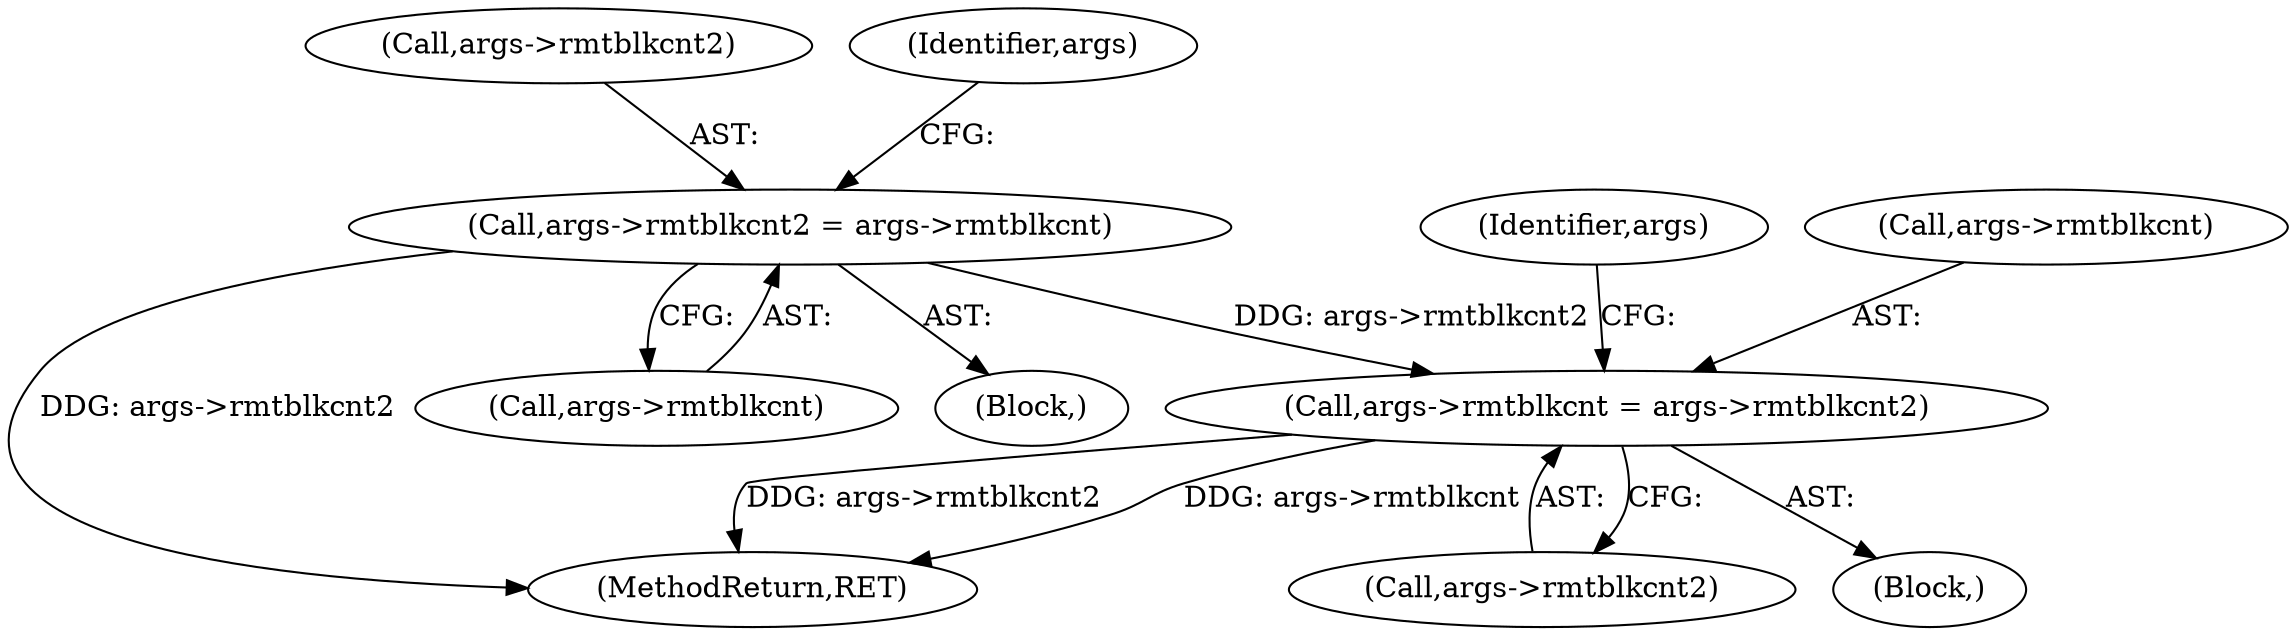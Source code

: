 digraph "0_linux_8275cdd0e7ac550dcce2b3ef6d2fb3b808c1ae59_0@pointer" {
"1000235" [label="(Call,args->rmtblkcnt2 = args->rmtblkcnt)"];
"1000406" [label="(Call,args->rmtblkcnt = args->rmtblkcnt2)"];
"1000410" [label="(Call,args->rmtblkcnt2)"];
"1000538" [label="(MethodReturn,RET)"];
"1000406" [label="(Call,args->rmtblkcnt = args->rmtblkcnt2)"];
"1000236" [label="(Call,args->rmtblkcnt2)"];
"1000244" [label="(Identifier,args)"];
"1000239" [label="(Call,args->rmtblkcnt)"];
"1000192" [label="(Block,)"];
"1000407" [label="(Call,args->rmtblkcnt)"];
"1000235" [label="(Call,args->rmtblkcnt2 = args->rmtblkcnt)"];
"1000376" [label="(Block,)"];
"1000415" [label="(Identifier,args)"];
"1000235" -> "1000192"  [label="AST: "];
"1000235" -> "1000239"  [label="CFG: "];
"1000236" -> "1000235"  [label="AST: "];
"1000239" -> "1000235"  [label="AST: "];
"1000244" -> "1000235"  [label="CFG: "];
"1000235" -> "1000538"  [label="DDG: args->rmtblkcnt2"];
"1000235" -> "1000406"  [label="DDG: args->rmtblkcnt2"];
"1000406" -> "1000376"  [label="AST: "];
"1000406" -> "1000410"  [label="CFG: "];
"1000407" -> "1000406"  [label="AST: "];
"1000410" -> "1000406"  [label="AST: "];
"1000415" -> "1000406"  [label="CFG: "];
"1000406" -> "1000538"  [label="DDG: args->rmtblkcnt"];
"1000406" -> "1000538"  [label="DDG: args->rmtblkcnt2"];
}
